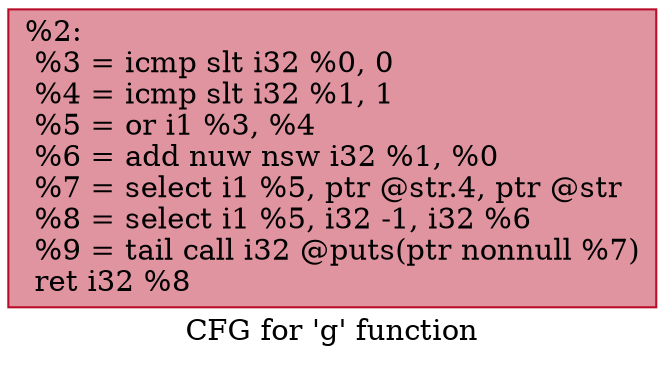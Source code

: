 digraph "CFG for 'g' function" {
	label="CFG for 'g' function";

	Node0x5589d35ef0d0 [shape=record,color="#b70d28ff", style=filled, fillcolor="#b70d2870",label="{%2:\l  %3 = icmp slt i32 %0, 0\l  %4 = icmp slt i32 %1, 1\l  %5 = or i1 %3, %4\l  %6 = add nuw nsw i32 %1, %0\l  %7 = select i1 %5, ptr @str.4, ptr @str\l  %8 = select i1 %5, i32 -1, i32 %6\l  %9 = tail call i32 @puts(ptr nonnull %7)\l  ret i32 %8\l}"];
}
